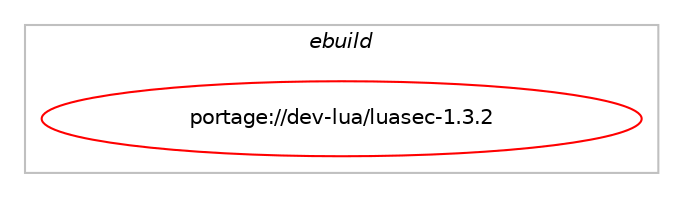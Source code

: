 digraph prolog {

# *************
# Graph options
# *************

newrank=true;
concentrate=true;
compound=true;
graph [rankdir=LR,fontname=Helvetica,fontsize=10,ranksep=1.5];#, ranksep=2.5, nodesep=0.2];
edge  [arrowhead=vee];
node  [fontname=Helvetica,fontsize=10];

# **********
# The ebuild
# **********

subgraph cluster_leftcol {
color=gray;
label=<<i>ebuild</i>>;
id [label="portage://dev-lua/luasec-1.3.2", color=red, width=4, href="../dev-lua/luasec-1.3.2.svg"];
}

# ****************
# The dependencies
# ****************

subgraph cluster_midcol {
color=gray;
label=<<i>dependencies</i>>;
subgraph cluster_compile {
fillcolor="#eeeeee";
style=filled;
label=<<i>compile</i>>;
# *** BEGIN UNKNOWN DEPENDENCY TYPE (TODO) ***
# id -> equal(use_conditional_group(positive,lua_targets_lua5-1,portage://dev-lua/luasec-1.3.2,[package_dependency(portage://dev-lua/luasec-1.3.2,install,no,dev-lang,lua,none,[,,],[slot(5.1)],[])]))
# *** END UNKNOWN DEPENDENCY TYPE (TODO) ***

# *** BEGIN UNKNOWN DEPENDENCY TYPE (TODO) ***
# id -> equal(use_conditional_group(positive,lua_targets_lua5-3,portage://dev-lua/luasec-1.3.2,[package_dependency(portage://dev-lua/luasec-1.3.2,install,no,dev-lang,lua,none,[,,],[slot(5.3)],[])]))
# *** END UNKNOWN DEPENDENCY TYPE (TODO) ***

# *** BEGIN UNKNOWN DEPENDENCY TYPE (TODO) ***
# id -> equal(use_conditional_group(positive,lua_targets_lua5-4,portage://dev-lua/luasec-1.3.2,[package_dependency(portage://dev-lua/luasec-1.3.2,install,no,dev-lang,lua,none,[,,],[slot(5.4)],[])]))
# *** END UNKNOWN DEPENDENCY TYPE (TODO) ***

# *** BEGIN UNKNOWN DEPENDENCY TYPE (TODO) ***
# id -> equal(use_conditional_group(positive,lua_targets_luajit,portage://dev-lua/luasec-1.3.2,[package_dependency(portage://dev-lua/luasec-1.3.2,install,no,dev-lang,luajit,none,[,,],any_same_slot,[])]))
# *** END UNKNOWN DEPENDENCY TYPE (TODO) ***

# *** BEGIN UNKNOWN DEPENDENCY TYPE (TODO) ***
# id -> equal(package_dependency(portage://dev-lua/luasec-1.3.2,install,no,dev-libs,openssl,none,[,,],[slot(0),equal],[]))
# *** END UNKNOWN DEPENDENCY TYPE (TODO) ***

# *** BEGIN UNKNOWN DEPENDENCY TYPE (TODO) ***
# id -> equal(package_dependency(portage://dev-lua/luasec-1.3.2,install,no,dev-lua,luasocket,greaterequal,[3.0,,_rc1_p20200328-r103,3.0_rc1_p20200328-r103],[],[use(optenable(lua_targets_luajit),negative),use(optenable(lua_targets_lua5-1),negative),use(optenable(lua_targets_lua5-3),negative),use(optenable(lua_targets_lua5-4),negative)]))
# *** END UNKNOWN DEPENDENCY TYPE (TODO) ***

}
subgraph cluster_compileandrun {
fillcolor="#eeeeee";
style=filled;
label=<<i>compile and run</i>>;
}
subgraph cluster_run {
fillcolor="#eeeeee";
style=filled;
label=<<i>run</i>>;
# *** BEGIN UNKNOWN DEPENDENCY TYPE (TODO) ***
# id -> equal(use_conditional_group(positive,lua_targets_lua5-1,portage://dev-lua/luasec-1.3.2,[package_dependency(portage://dev-lua/luasec-1.3.2,run,no,dev-lang,lua,none,[,,],[slot(5.1)],[])]))
# *** END UNKNOWN DEPENDENCY TYPE (TODO) ***

# *** BEGIN UNKNOWN DEPENDENCY TYPE (TODO) ***
# id -> equal(use_conditional_group(positive,lua_targets_lua5-3,portage://dev-lua/luasec-1.3.2,[package_dependency(portage://dev-lua/luasec-1.3.2,run,no,dev-lang,lua,none,[,,],[slot(5.3)],[])]))
# *** END UNKNOWN DEPENDENCY TYPE (TODO) ***

# *** BEGIN UNKNOWN DEPENDENCY TYPE (TODO) ***
# id -> equal(use_conditional_group(positive,lua_targets_lua5-4,portage://dev-lua/luasec-1.3.2,[package_dependency(portage://dev-lua/luasec-1.3.2,run,no,dev-lang,lua,none,[,,],[slot(5.4)],[])]))
# *** END UNKNOWN DEPENDENCY TYPE (TODO) ***

# *** BEGIN UNKNOWN DEPENDENCY TYPE (TODO) ***
# id -> equal(use_conditional_group(positive,lua_targets_luajit,portage://dev-lua/luasec-1.3.2,[package_dependency(portage://dev-lua/luasec-1.3.2,run,no,dev-lang,luajit,none,[,,],any_same_slot,[])]))
# *** END UNKNOWN DEPENDENCY TYPE (TODO) ***

# *** BEGIN UNKNOWN DEPENDENCY TYPE (TODO) ***
# id -> equal(package_dependency(portage://dev-lua/luasec-1.3.2,run,no,dev-libs,openssl,none,[,,],[slot(0),equal],[]))
# *** END UNKNOWN DEPENDENCY TYPE (TODO) ***

# *** BEGIN UNKNOWN DEPENDENCY TYPE (TODO) ***
# id -> equal(package_dependency(portage://dev-lua/luasec-1.3.2,run,no,dev-lua,luasocket,greaterequal,[3.0,,_rc1_p20200328-r103,3.0_rc1_p20200328-r103],[],[use(optenable(lua_targets_luajit),negative),use(optenable(lua_targets_lua5-1),negative),use(optenable(lua_targets_lua5-3),negative),use(optenable(lua_targets_lua5-4),negative)]))
# *** END UNKNOWN DEPENDENCY TYPE (TODO) ***

}
}

# **************
# The candidates
# **************

subgraph cluster_choices {
rank=same;
color=gray;
label=<<i>candidates</i>>;

}

}

